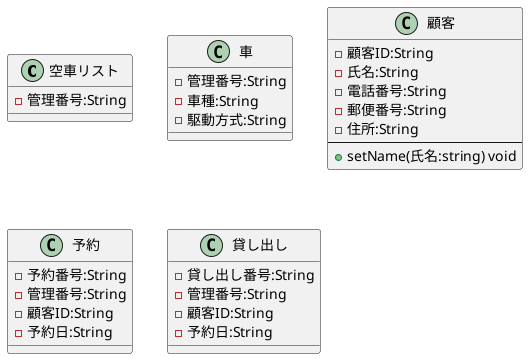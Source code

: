 @startuml
class 空車リスト{
    - 管理番号:String
}
class 車{
    - 管理番号:String
    - 車種:String
    - 駆動方式:String
}
class 顧客{
    - 顧客ID:String
    - 氏名:String
    - 電話番号:String
    - 郵便番号:String
    - 住所:String
---
    +setName(氏名:string) void
}

class 予約{
    - 予約番号:String
    - 管理番号:String
    - 顧客ID:String
    - 予約日:String
}
class 貸し出し{
    - 貸し出し番号:String
    - 管理番号:String
    - 顧客ID:String
    - 予約日:String
}
@enduml